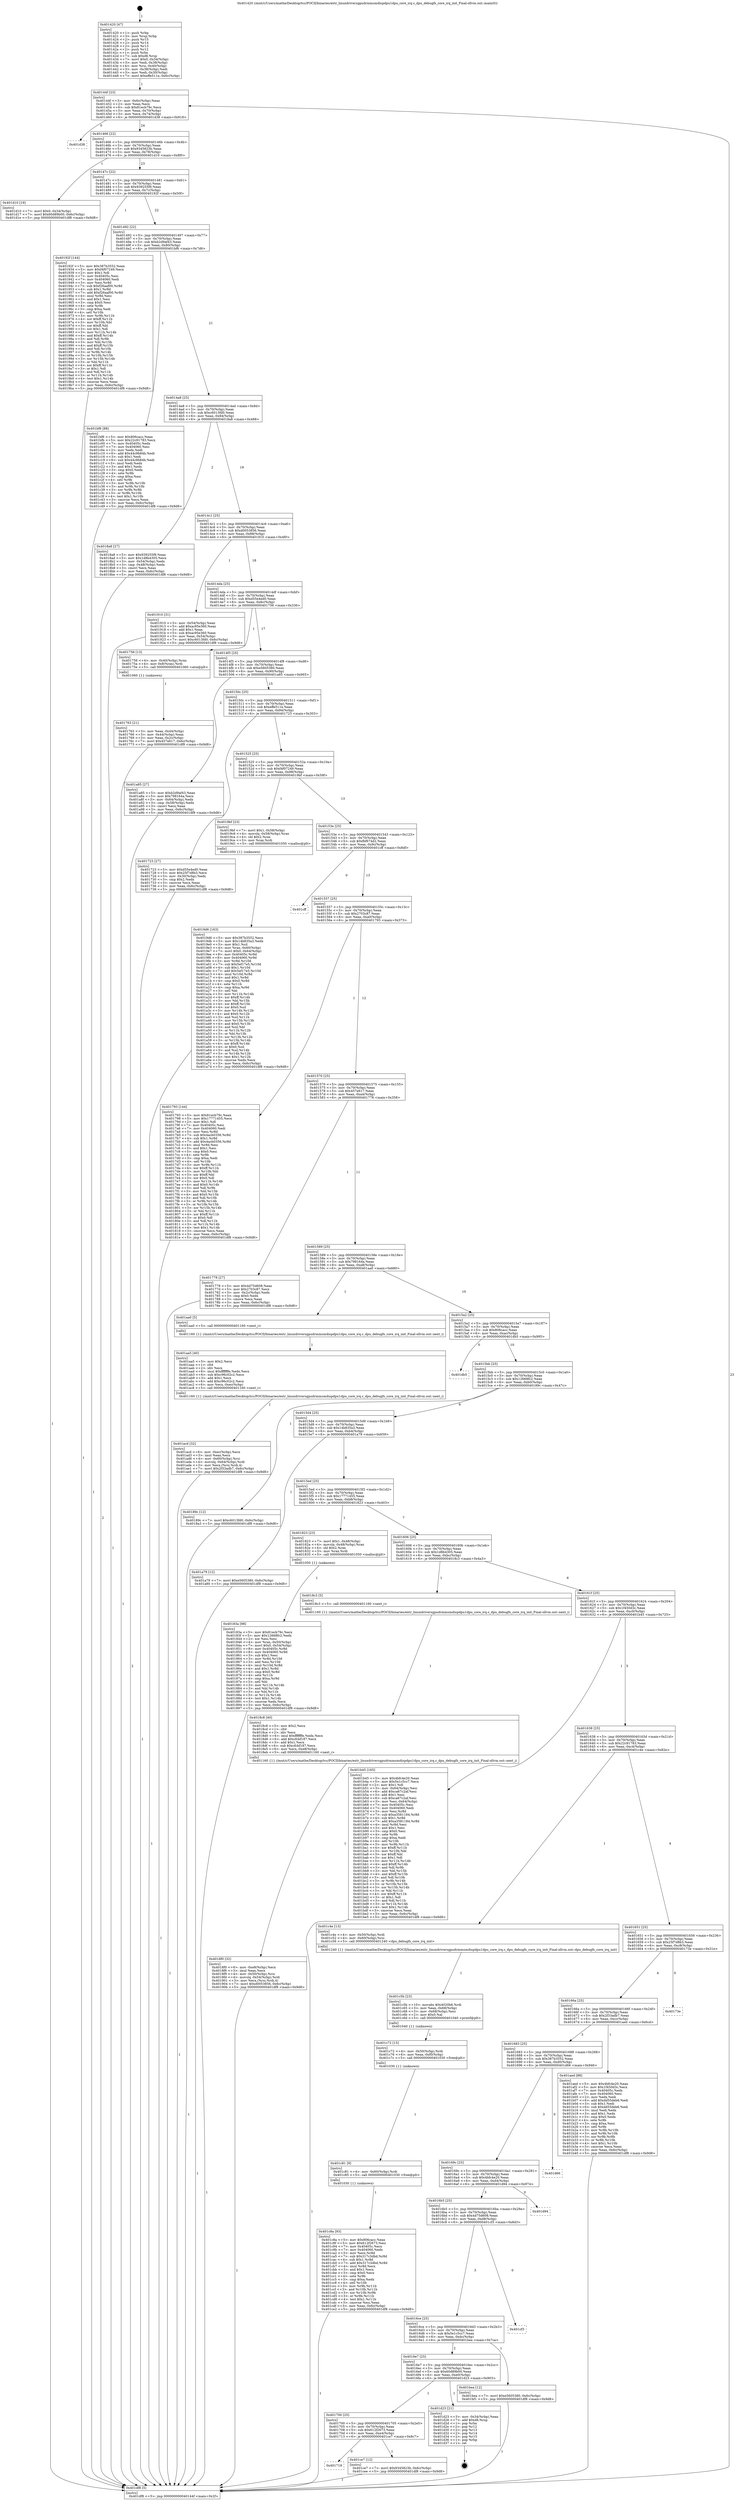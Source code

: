 digraph "0x401420" {
  label = "0x401420 (/mnt/c/Users/mathe/Desktop/tcc/POCII/binaries/extr_linuxdriversgpudrmmsmdispdpu1dpu_core_irq.c_dpu_debugfs_core_irq_init_Final-ollvm.out::main(0))"
  labelloc = "t"
  node[shape=record]

  Entry [label="",width=0.3,height=0.3,shape=circle,fillcolor=black,style=filled]
  "0x40144f" [label="{
     0x40144f [23]\l
     | [instrs]\l
     &nbsp;&nbsp;0x40144f \<+3\>: mov -0x6c(%rbp),%eax\l
     &nbsp;&nbsp;0x401452 \<+2\>: mov %eax,%ecx\l
     &nbsp;&nbsp;0x401454 \<+6\>: sub $0x81ecb79c,%ecx\l
     &nbsp;&nbsp;0x40145a \<+3\>: mov %eax,-0x70(%rbp)\l
     &nbsp;&nbsp;0x40145d \<+3\>: mov %ecx,-0x74(%rbp)\l
     &nbsp;&nbsp;0x401460 \<+6\>: je 0000000000401d38 \<main+0x918\>\l
  }"]
  "0x401d38" [label="{
     0x401d38\l
  }", style=dashed]
  "0x401466" [label="{
     0x401466 [22]\l
     | [instrs]\l
     &nbsp;&nbsp;0x401466 \<+5\>: jmp 000000000040146b \<main+0x4b\>\l
     &nbsp;&nbsp;0x40146b \<+3\>: mov -0x70(%rbp),%eax\l
     &nbsp;&nbsp;0x40146e \<+5\>: sub $0x9345823b,%eax\l
     &nbsp;&nbsp;0x401473 \<+3\>: mov %eax,-0x78(%rbp)\l
     &nbsp;&nbsp;0x401476 \<+6\>: je 0000000000401d10 \<main+0x8f0\>\l
  }"]
  Exit [label="",width=0.3,height=0.3,shape=circle,fillcolor=black,style=filled,peripheries=2]
  "0x401d10" [label="{
     0x401d10 [19]\l
     | [instrs]\l
     &nbsp;&nbsp;0x401d10 \<+7\>: movl $0x0,-0x34(%rbp)\l
     &nbsp;&nbsp;0x401d17 \<+7\>: movl $0x60d89b00,-0x6c(%rbp)\l
     &nbsp;&nbsp;0x401d1e \<+5\>: jmp 0000000000401df8 \<main+0x9d8\>\l
  }"]
  "0x40147c" [label="{
     0x40147c [22]\l
     | [instrs]\l
     &nbsp;&nbsp;0x40147c \<+5\>: jmp 0000000000401481 \<main+0x61\>\l
     &nbsp;&nbsp;0x401481 \<+3\>: mov -0x70(%rbp),%eax\l
     &nbsp;&nbsp;0x401484 \<+5\>: sub $0x939255f9,%eax\l
     &nbsp;&nbsp;0x401489 \<+3\>: mov %eax,-0x7c(%rbp)\l
     &nbsp;&nbsp;0x40148c \<+6\>: je 000000000040192f \<main+0x50f\>\l
  }"]
  "0x401719" [label="{
     0x401719\l
  }", style=dashed]
  "0x40192f" [label="{
     0x40192f [144]\l
     | [instrs]\l
     &nbsp;&nbsp;0x40192f \<+5\>: mov $0x387b3552,%eax\l
     &nbsp;&nbsp;0x401934 \<+5\>: mov $0xf4f07249,%ecx\l
     &nbsp;&nbsp;0x401939 \<+2\>: mov $0x1,%dl\l
     &nbsp;&nbsp;0x40193b \<+7\>: mov 0x40405c,%esi\l
     &nbsp;&nbsp;0x401942 \<+7\>: mov 0x404060,%edi\l
     &nbsp;&nbsp;0x401949 \<+3\>: mov %esi,%r8d\l
     &nbsp;&nbsp;0x40194c \<+7\>: sub $0xf26aaf00,%r8d\l
     &nbsp;&nbsp;0x401953 \<+4\>: sub $0x1,%r8d\l
     &nbsp;&nbsp;0x401957 \<+7\>: add $0xf26aaf00,%r8d\l
     &nbsp;&nbsp;0x40195e \<+4\>: imul %r8d,%esi\l
     &nbsp;&nbsp;0x401962 \<+3\>: and $0x1,%esi\l
     &nbsp;&nbsp;0x401965 \<+3\>: cmp $0x0,%esi\l
     &nbsp;&nbsp;0x401968 \<+4\>: sete %r9b\l
     &nbsp;&nbsp;0x40196c \<+3\>: cmp $0xa,%edi\l
     &nbsp;&nbsp;0x40196f \<+4\>: setl %r10b\l
     &nbsp;&nbsp;0x401973 \<+3\>: mov %r9b,%r11b\l
     &nbsp;&nbsp;0x401976 \<+4\>: xor $0xff,%r11b\l
     &nbsp;&nbsp;0x40197a \<+3\>: mov %r10b,%bl\l
     &nbsp;&nbsp;0x40197d \<+3\>: xor $0xff,%bl\l
     &nbsp;&nbsp;0x401980 \<+3\>: xor $0x1,%dl\l
     &nbsp;&nbsp;0x401983 \<+3\>: mov %r11b,%r14b\l
     &nbsp;&nbsp;0x401986 \<+4\>: and $0xff,%r14b\l
     &nbsp;&nbsp;0x40198a \<+3\>: and %dl,%r9b\l
     &nbsp;&nbsp;0x40198d \<+3\>: mov %bl,%r15b\l
     &nbsp;&nbsp;0x401990 \<+4\>: and $0xff,%r15b\l
     &nbsp;&nbsp;0x401994 \<+3\>: and %dl,%r10b\l
     &nbsp;&nbsp;0x401997 \<+3\>: or %r9b,%r14b\l
     &nbsp;&nbsp;0x40199a \<+3\>: or %r10b,%r15b\l
     &nbsp;&nbsp;0x40199d \<+3\>: xor %r15b,%r14b\l
     &nbsp;&nbsp;0x4019a0 \<+3\>: or %bl,%r11b\l
     &nbsp;&nbsp;0x4019a3 \<+4\>: xor $0xff,%r11b\l
     &nbsp;&nbsp;0x4019a7 \<+3\>: or $0x1,%dl\l
     &nbsp;&nbsp;0x4019aa \<+3\>: and %dl,%r11b\l
     &nbsp;&nbsp;0x4019ad \<+3\>: or %r11b,%r14b\l
     &nbsp;&nbsp;0x4019b0 \<+4\>: test $0x1,%r14b\l
     &nbsp;&nbsp;0x4019b4 \<+3\>: cmovne %ecx,%eax\l
     &nbsp;&nbsp;0x4019b7 \<+3\>: mov %eax,-0x6c(%rbp)\l
     &nbsp;&nbsp;0x4019ba \<+5\>: jmp 0000000000401df8 \<main+0x9d8\>\l
  }"]
  "0x401492" [label="{
     0x401492 [22]\l
     | [instrs]\l
     &nbsp;&nbsp;0x401492 \<+5\>: jmp 0000000000401497 \<main+0x77\>\l
     &nbsp;&nbsp;0x401497 \<+3\>: mov -0x70(%rbp),%eax\l
     &nbsp;&nbsp;0x40149a \<+5\>: sub $0xb2d9af43,%eax\l
     &nbsp;&nbsp;0x40149f \<+3\>: mov %eax,-0x80(%rbp)\l
     &nbsp;&nbsp;0x4014a2 \<+6\>: je 0000000000401bf6 \<main+0x7d6\>\l
  }"]
  "0x401ce7" [label="{
     0x401ce7 [12]\l
     | [instrs]\l
     &nbsp;&nbsp;0x401ce7 \<+7\>: movl $0x9345823b,-0x6c(%rbp)\l
     &nbsp;&nbsp;0x401cee \<+5\>: jmp 0000000000401df8 \<main+0x9d8\>\l
  }"]
  "0x401bf6" [label="{
     0x401bf6 [88]\l
     | [instrs]\l
     &nbsp;&nbsp;0x401bf6 \<+5\>: mov $0x806cacc,%eax\l
     &nbsp;&nbsp;0x401bfb \<+5\>: mov $0x22c91783,%ecx\l
     &nbsp;&nbsp;0x401c00 \<+7\>: mov 0x40405c,%edx\l
     &nbsp;&nbsp;0x401c07 \<+7\>: mov 0x404060,%esi\l
     &nbsp;&nbsp;0x401c0e \<+2\>: mov %edx,%edi\l
     &nbsp;&nbsp;0x401c10 \<+6\>: add $0x44c9b84b,%edi\l
     &nbsp;&nbsp;0x401c16 \<+3\>: sub $0x1,%edi\l
     &nbsp;&nbsp;0x401c19 \<+6\>: sub $0x44c9b84b,%edi\l
     &nbsp;&nbsp;0x401c1f \<+3\>: imul %edi,%edx\l
     &nbsp;&nbsp;0x401c22 \<+3\>: and $0x1,%edx\l
     &nbsp;&nbsp;0x401c25 \<+3\>: cmp $0x0,%edx\l
     &nbsp;&nbsp;0x401c28 \<+4\>: sete %r8b\l
     &nbsp;&nbsp;0x401c2c \<+3\>: cmp $0xa,%esi\l
     &nbsp;&nbsp;0x401c2f \<+4\>: setl %r9b\l
     &nbsp;&nbsp;0x401c33 \<+3\>: mov %r8b,%r10b\l
     &nbsp;&nbsp;0x401c36 \<+3\>: and %r9b,%r10b\l
     &nbsp;&nbsp;0x401c39 \<+3\>: xor %r9b,%r8b\l
     &nbsp;&nbsp;0x401c3c \<+3\>: or %r8b,%r10b\l
     &nbsp;&nbsp;0x401c3f \<+4\>: test $0x1,%r10b\l
     &nbsp;&nbsp;0x401c43 \<+3\>: cmovne %ecx,%eax\l
     &nbsp;&nbsp;0x401c46 \<+3\>: mov %eax,-0x6c(%rbp)\l
     &nbsp;&nbsp;0x401c49 \<+5\>: jmp 0000000000401df8 \<main+0x9d8\>\l
  }"]
  "0x4014a8" [label="{
     0x4014a8 [25]\l
     | [instrs]\l
     &nbsp;&nbsp;0x4014a8 \<+5\>: jmp 00000000004014ad \<main+0x8d\>\l
     &nbsp;&nbsp;0x4014ad \<+3\>: mov -0x70(%rbp),%eax\l
     &nbsp;&nbsp;0x4014b0 \<+5\>: sub $0xc6013fd0,%eax\l
     &nbsp;&nbsp;0x4014b5 \<+6\>: mov %eax,-0x84(%rbp)\l
     &nbsp;&nbsp;0x4014bb \<+6\>: je 00000000004018a8 \<main+0x488\>\l
  }"]
  "0x401700" [label="{
     0x401700 [25]\l
     | [instrs]\l
     &nbsp;&nbsp;0x401700 \<+5\>: jmp 0000000000401705 \<main+0x2e5\>\l
     &nbsp;&nbsp;0x401705 \<+3\>: mov -0x70(%rbp),%eax\l
     &nbsp;&nbsp;0x401708 \<+5\>: sub $0x612f2673,%eax\l
     &nbsp;&nbsp;0x40170d \<+6\>: mov %eax,-0xe4(%rbp)\l
     &nbsp;&nbsp;0x401713 \<+6\>: je 0000000000401ce7 \<main+0x8c7\>\l
  }"]
  "0x4018a8" [label="{
     0x4018a8 [27]\l
     | [instrs]\l
     &nbsp;&nbsp;0x4018a8 \<+5\>: mov $0x939255f9,%eax\l
     &nbsp;&nbsp;0x4018ad \<+5\>: mov $0x1d8b4305,%ecx\l
     &nbsp;&nbsp;0x4018b2 \<+3\>: mov -0x54(%rbp),%edx\l
     &nbsp;&nbsp;0x4018b5 \<+3\>: cmp -0x48(%rbp),%edx\l
     &nbsp;&nbsp;0x4018b8 \<+3\>: cmovl %ecx,%eax\l
     &nbsp;&nbsp;0x4018bb \<+3\>: mov %eax,-0x6c(%rbp)\l
     &nbsp;&nbsp;0x4018be \<+5\>: jmp 0000000000401df8 \<main+0x9d8\>\l
  }"]
  "0x4014c1" [label="{
     0x4014c1 [25]\l
     | [instrs]\l
     &nbsp;&nbsp;0x4014c1 \<+5\>: jmp 00000000004014c6 \<main+0xa6\>\l
     &nbsp;&nbsp;0x4014c6 \<+3\>: mov -0x70(%rbp),%eax\l
     &nbsp;&nbsp;0x4014c9 \<+5\>: sub $0xd0053856,%eax\l
     &nbsp;&nbsp;0x4014ce \<+6\>: mov %eax,-0x88(%rbp)\l
     &nbsp;&nbsp;0x4014d4 \<+6\>: je 0000000000401910 \<main+0x4f0\>\l
  }"]
  "0x401d23" [label="{
     0x401d23 [21]\l
     | [instrs]\l
     &nbsp;&nbsp;0x401d23 \<+3\>: mov -0x34(%rbp),%eax\l
     &nbsp;&nbsp;0x401d26 \<+7\>: add $0xd8,%rsp\l
     &nbsp;&nbsp;0x401d2d \<+1\>: pop %rbx\l
     &nbsp;&nbsp;0x401d2e \<+2\>: pop %r12\l
     &nbsp;&nbsp;0x401d30 \<+2\>: pop %r13\l
     &nbsp;&nbsp;0x401d32 \<+2\>: pop %r14\l
     &nbsp;&nbsp;0x401d34 \<+2\>: pop %r15\l
     &nbsp;&nbsp;0x401d36 \<+1\>: pop %rbp\l
     &nbsp;&nbsp;0x401d37 \<+1\>: ret\l
  }"]
  "0x401910" [label="{
     0x401910 [31]\l
     | [instrs]\l
     &nbsp;&nbsp;0x401910 \<+3\>: mov -0x54(%rbp),%eax\l
     &nbsp;&nbsp;0x401913 \<+5\>: add $0xac95e360,%eax\l
     &nbsp;&nbsp;0x401918 \<+3\>: add $0x1,%eax\l
     &nbsp;&nbsp;0x40191b \<+5\>: sub $0xac95e360,%eax\l
     &nbsp;&nbsp;0x401920 \<+3\>: mov %eax,-0x54(%rbp)\l
     &nbsp;&nbsp;0x401923 \<+7\>: movl $0xc6013fd0,-0x6c(%rbp)\l
     &nbsp;&nbsp;0x40192a \<+5\>: jmp 0000000000401df8 \<main+0x9d8\>\l
  }"]
  "0x4014da" [label="{
     0x4014da [25]\l
     | [instrs]\l
     &nbsp;&nbsp;0x4014da \<+5\>: jmp 00000000004014df \<main+0xbf\>\l
     &nbsp;&nbsp;0x4014df \<+3\>: mov -0x70(%rbp),%eax\l
     &nbsp;&nbsp;0x4014e2 \<+5\>: sub $0xd55e4ed0,%eax\l
     &nbsp;&nbsp;0x4014e7 \<+6\>: mov %eax,-0x8c(%rbp)\l
     &nbsp;&nbsp;0x4014ed \<+6\>: je 0000000000401756 \<main+0x336\>\l
  }"]
  "0x401c8a" [label="{
     0x401c8a [93]\l
     | [instrs]\l
     &nbsp;&nbsp;0x401c8a \<+5\>: mov $0x806cacc,%eax\l
     &nbsp;&nbsp;0x401c8f \<+5\>: mov $0x612f2673,%esi\l
     &nbsp;&nbsp;0x401c94 \<+7\>: mov 0x40405c,%ecx\l
     &nbsp;&nbsp;0x401c9b \<+7\>: mov 0x404060,%edx\l
     &nbsp;&nbsp;0x401ca2 \<+3\>: mov %ecx,%r8d\l
     &nbsp;&nbsp;0x401ca5 \<+7\>: sub $0x317c3dbd,%r8d\l
     &nbsp;&nbsp;0x401cac \<+4\>: sub $0x1,%r8d\l
     &nbsp;&nbsp;0x401cb0 \<+7\>: add $0x317c3dbd,%r8d\l
     &nbsp;&nbsp;0x401cb7 \<+4\>: imul %r8d,%ecx\l
     &nbsp;&nbsp;0x401cbb \<+3\>: and $0x1,%ecx\l
     &nbsp;&nbsp;0x401cbe \<+3\>: cmp $0x0,%ecx\l
     &nbsp;&nbsp;0x401cc1 \<+4\>: sete %r9b\l
     &nbsp;&nbsp;0x401cc5 \<+3\>: cmp $0xa,%edx\l
     &nbsp;&nbsp;0x401cc8 \<+4\>: setl %r10b\l
     &nbsp;&nbsp;0x401ccc \<+3\>: mov %r9b,%r11b\l
     &nbsp;&nbsp;0x401ccf \<+3\>: and %r10b,%r11b\l
     &nbsp;&nbsp;0x401cd2 \<+3\>: xor %r10b,%r9b\l
     &nbsp;&nbsp;0x401cd5 \<+3\>: or %r9b,%r11b\l
     &nbsp;&nbsp;0x401cd8 \<+4\>: test $0x1,%r11b\l
     &nbsp;&nbsp;0x401cdc \<+3\>: cmovne %esi,%eax\l
     &nbsp;&nbsp;0x401cdf \<+3\>: mov %eax,-0x6c(%rbp)\l
     &nbsp;&nbsp;0x401ce2 \<+5\>: jmp 0000000000401df8 \<main+0x9d8\>\l
  }"]
  "0x401756" [label="{
     0x401756 [13]\l
     | [instrs]\l
     &nbsp;&nbsp;0x401756 \<+4\>: mov -0x40(%rbp),%rax\l
     &nbsp;&nbsp;0x40175a \<+4\>: mov 0x8(%rax),%rdi\l
     &nbsp;&nbsp;0x40175e \<+5\>: call 0000000000401060 \<atoi@plt\>\l
     | [calls]\l
     &nbsp;&nbsp;0x401060 \{1\} (unknown)\l
  }"]
  "0x4014f3" [label="{
     0x4014f3 [25]\l
     | [instrs]\l
     &nbsp;&nbsp;0x4014f3 \<+5\>: jmp 00000000004014f8 \<main+0xd8\>\l
     &nbsp;&nbsp;0x4014f8 \<+3\>: mov -0x70(%rbp),%eax\l
     &nbsp;&nbsp;0x4014fb \<+5\>: sub $0xe5605380,%eax\l
     &nbsp;&nbsp;0x401500 \<+6\>: mov %eax,-0x90(%rbp)\l
     &nbsp;&nbsp;0x401506 \<+6\>: je 0000000000401a85 \<main+0x665\>\l
  }"]
  "0x401c81" [label="{
     0x401c81 [9]\l
     | [instrs]\l
     &nbsp;&nbsp;0x401c81 \<+4\>: mov -0x60(%rbp),%rdi\l
     &nbsp;&nbsp;0x401c85 \<+5\>: call 0000000000401030 \<free@plt\>\l
     | [calls]\l
     &nbsp;&nbsp;0x401030 \{1\} (unknown)\l
  }"]
  "0x401a85" [label="{
     0x401a85 [27]\l
     | [instrs]\l
     &nbsp;&nbsp;0x401a85 \<+5\>: mov $0xb2d9af43,%eax\l
     &nbsp;&nbsp;0x401a8a \<+5\>: mov $0x798164a,%ecx\l
     &nbsp;&nbsp;0x401a8f \<+3\>: mov -0x64(%rbp),%edx\l
     &nbsp;&nbsp;0x401a92 \<+3\>: cmp -0x58(%rbp),%edx\l
     &nbsp;&nbsp;0x401a95 \<+3\>: cmovl %ecx,%eax\l
     &nbsp;&nbsp;0x401a98 \<+3\>: mov %eax,-0x6c(%rbp)\l
     &nbsp;&nbsp;0x401a9b \<+5\>: jmp 0000000000401df8 \<main+0x9d8\>\l
  }"]
  "0x40150c" [label="{
     0x40150c [25]\l
     | [instrs]\l
     &nbsp;&nbsp;0x40150c \<+5\>: jmp 0000000000401511 \<main+0xf1\>\l
     &nbsp;&nbsp;0x401511 \<+3\>: mov -0x70(%rbp),%eax\l
     &nbsp;&nbsp;0x401514 \<+5\>: sub $0xeffe511e,%eax\l
     &nbsp;&nbsp;0x401519 \<+6\>: mov %eax,-0x94(%rbp)\l
     &nbsp;&nbsp;0x40151f \<+6\>: je 0000000000401723 \<main+0x303\>\l
  }"]
  "0x401c72" [label="{
     0x401c72 [15]\l
     | [instrs]\l
     &nbsp;&nbsp;0x401c72 \<+4\>: mov -0x50(%rbp),%rdi\l
     &nbsp;&nbsp;0x401c76 \<+6\>: mov %eax,-0xf0(%rbp)\l
     &nbsp;&nbsp;0x401c7c \<+5\>: call 0000000000401030 \<free@plt\>\l
     | [calls]\l
     &nbsp;&nbsp;0x401030 \{1\} (unknown)\l
  }"]
  "0x401723" [label="{
     0x401723 [27]\l
     | [instrs]\l
     &nbsp;&nbsp;0x401723 \<+5\>: mov $0xd55e4ed0,%eax\l
     &nbsp;&nbsp;0x401728 \<+5\>: mov $0x25f7d8b3,%ecx\l
     &nbsp;&nbsp;0x40172d \<+3\>: mov -0x30(%rbp),%edx\l
     &nbsp;&nbsp;0x401730 \<+3\>: cmp $0x2,%edx\l
     &nbsp;&nbsp;0x401733 \<+3\>: cmovne %ecx,%eax\l
     &nbsp;&nbsp;0x401736 \<+3\>: mov %eax,-0x6c(%rbp)\l
     &nbsp;&nbsp;0x401739 \<+5\>: jmp 0000000000401df8 \<main+0x9d8\>\l
  }"]
  "0x401525" [label="{
     0x401525 [25]\l
     | [instrs]\l
     &nbsp;&nbsp;0x401525 \<+5\>: jmp 000000000040152a \<main+0x10a\>\l
     &nbsp;&nbsp;0x40152a \<+3\>: mov -0x70(%rbp),%eax\l
     &nbsp;&nbsp;0x40152d \<+5\>: sub $0xf4f07249,%eax\l
     &nbsp;&nbsp;0x401532 \<+6\>: mov %eax,-0x98(%rbp)\l
     &nbsp;&nbsp;0x401538 \<+6\>: je 00000000004019bf \<main+0x59f\>\l
  }"]
  "0x401df8" [label="{
     0x401df8 [5]\l
     | [instrs]\l
     &nbsp;&nbsp;0x401df8 \<+5\>: jmp 000000000040144f \<main+0x2f\>\l
  }"]
  "0x401420" [label="{
     0x401420 [47]\l
     | [instrs]\l
     &nbsp;&nbsp;0x401420 \<+1\>: push %rbp\l
     &nbsp;&nbsp;0x401421 \<+3\>: mov %rsp,%rbp\l
     &nbsp;&nbsp;0x401424 \<+2\>: push %r15\l
     &nbsp;&nbsp;0x401426 \<+2\>: push %r14\l
     &nbsp;&nbsp;0x401428 \<+2\>: push %r13\l
     &nbsp;&nbsp;0x40142a \<+2\>: push %r12\l
     &nbsp;&nbsp;0x40142c \<+1\>: push %rbx\l
     &nbsp;&nbsp;0x40142d \<+7\>: sub $0xd8,%rsp\l
     &nbsp;&nbsp;0x401434 \<+7\>: movl $0x0,-0x34(%rbp)\l
     &nbsp;&nbsp;0x40143b \<+3\>: mov %edi,-0x38(%rbp)\l
     &nbsp;&nbsp;0x40143e \<+4\>: mov %rsi,-0x40(%rbp)\l
     &nbsp;&nbsp;0x401442 \<+3\>: mov -0x38(%rbp),%edi\l
     &nbsp;&nbsp;0x401445 \<+3\>: mov %edi,-0x30(%rbp)\l
     &nbsp;&nbsp;0x401448 \<+7\>: movl $0xeffe511e,-0x6c(%rbp)\l
  }"]
  "0x401763" [label="{
     0x401763 [21]\l
     | [instrs]\l
     &nbsp;&nbsp;0x401763 \<+3\>: mov %eax,-0x44(%rbp)\l
     &nbsp;&nbsp;0x401766 \<+3\>: mov -0x44(%rbp),%eax\l
     &nbsp;&nbsp;0x401769 \<+3\>: mov %eax,-0x2c(%rbp)\l
     &nbsp;&nbsp;0x40176c \<+7\>: movl $0x457e617,-0x6c(%rbp)\l
     &nbsp;&nbsp;0x401773 \<+5\>: jmp 0000000000401df8 \<main+0x9d8\>\l
  }"]
  "0x401c5b" [label="{
     0x401c5b [23]\l
     | [instrs]\l
     &nbsp;&nbsp;0x401c5b \<+10\>: movabs $0x4020b6,%rdi\l
     &nbsp;&nbsp;0x401c65 \<+3\>: mov %eax,-0x68(%rbp)\l
     &nbsp;&nbsp;0x401c68 \<+3\>: mov -0x68(%rbp),%esi\l
     &nbsp;&nbsp;0x401c6b \<+2\>: mov $0x0,%al\l
     &nbsp;&nbsp;0x401c6d \<+5\>: call 0000000000401040 \<printf@plt\>\l
     | [calls]\l
     &nbsp;&nbsp;0x401040 \{1\} (unknown)\l
  }"]
  "0x4019bf" [label="{
     0x4019bf [23]\l
     | [instrs]\l
     &nbsp;&nbsp;0x4019bf \<+7\>: movl $0x1,-0x58(%rbp)\l
     &nbsp;&nbsp;0x4019c6 \<+4\>: movslq -0x58(%rbp),%rax\l
     &nbsp;&nbsp;0x4019ca \<+4\>: shl $0x2,%rax\l
     &nbsp;&nbsp;0x4019ce \<+3\>: mov %rax,%rdi\l
     &nbsp;&nbsp;0x4019d1 \<+5\>: call 0000000000401050 \<malloc@plt\>\l
     | [calls]\l
     &nbsp;&nbsp;0x401050 \{1\} (unknown)\l
  }"]
  "0x40153e" [label="{
     0x40153e [25]\l
     | [instrs]\l
     &nbsp;&nbsp;0x40153e \<+5\>: jmp 0000000000401543 \<main+0x123\>\l
     &nbsp;&nbsp;0x401543 \<+3\>: mov -0x70(%rbp),%eax\l
     &nbsp;&nbsp;0x401546 \<+5\>: sub $0xfbf674d2,%eax\l
     &nbsp;&nbsp;0x40154b \<+6\>: mov %eax,-0x9c(%rbp)\l
     &nbsp;&nbsp;0x401551 \<+6\>: je 0000000000401cff \<main+0x8df\>\l
  }"]
  "0x4016e7" [label="{
     0x4016e7 [25]\l
     | [instrs]\l
     &nbsp;&nbsp;0x4016e7 \<+5\>: jmp 00000000004016ec \<main+0x2cc\>\l
     &nbsp;&nbsp;0x4016ec \<+3\>: mov -0x70(%rbp),%eax\l
     &nbsp;&nbsp;0x4016ef \<+5\>: sub $0x60d89b00,%eax\l
     &nbsp;&nbsp;0x4016f4 \<+6\>: mov %eax,-0xe0(%rbp)\l
     &nbsp;&nbsp;0x4016fa \<+6\>: je 0000000000401d23 \<main+0x903\>\l
  }"]
  "0x401cff" [label="{
     0x401cff\l
  }", style=dashed]
  "0x401557" [label="{
     0x401557 [25]\l
     | [instrs]\l
     &nbsp;&nbsp;0x401557 \<+5\>: jmp 000000000040155c \<main+0x13c\>\l
     &nbsp;&nbsp;0x40155c \<+3\>: mov -0x70(%rbp),%eax\l
     &nbsp;&nbsp;0x40155f \<+5\>: sub $0x2703c87,%eax\l
     &nbsp;&nbsp;0x401564 \<+6\>: mov %eax,-0xa0(%rbp)\l
     &nbsp;&nbsp;0x40156a \<+6\>: je 0000000000401793 \<main+0x373\>\l
  }"]
  "0x401bea" [label="{
     0x401bea [12]\l
     | [instrs]\l
     &nbsp;&nbsp;0x401bea \<+7\>: movl $0xe5605380,-0x6c(%rbp)\l
     &nbsp;&nbsp;0x401bf1 \<+5\>: jmp 0000000000401df8 \<main+0x9d8\>\l
  }"]
  "0x401793" [label="{
     0x401793 [144]\l
     | [instrs]\l
     &nbsp;&nbsp;0x401793 \<+5\>: mov $0x81ecb79c,%eax\l
     &nbsp;&nbsp;0x401798 \<+5\>: mov $0x17771455,%ecx\l
     &nbsp;&nbsp;0x40179d \<+2\>: mov $0x1,%dl\l
     &nbsp;&nbsp;0x40179f \<+7\>: mov 0x40405c,%esi\l
     &nbsp;&nbsp;0x4017a6 \<+7\>: mov 0x404060,%edi\l
     &nbsp;&nbsp;0x4017ad \<+3\>: mov %esi,%r8d\l
     &nbsp;&nbsp;0x4017b0 \<+7\>: sub $0x4acb0356,%r8d\l
     &nbsp;&nbsp;0x4017b7 \<+4\>: sub $0x1,%r8d\l
     &nbsp;&nbsp;0x4017bb \<+7\>: add $0x4acb0356,%r8d\l
     &nbsp;&nbsp;0x4017c2 \<+4\>: imul %r8d,%esi\l
     &nbsp;&nbsp;0x4017c6 \<+3\>: and $0x1,%esi\l
     &nbsp;&nbsp;0x4017c9 \<+3\>: cmp $0x0,%esi\l
     &nbsp;&nbsp;0x4017cc \<+4\>: sete %r9b\l
     &nbsp;&nbsp;0x4017d0 \<+3\>: cmp $0xa,%edi\l
     &nbsp;&nbsp;0x4017d3 \<+4\>: setl %r10b\l
     &nbsp;&nbsp;0x4017d7 \<+3\>: mov %r9b,%r11b\l
     &nbsp;&nbsp;0x4017da \<+4\>: xor $0xff,%r11b\l
     &nbsp;&nbsp;0x4017de \<+3\>: mov %r10b,%bl\l
     &nbsp;&nbsp;0x4017e1 \<+3\>: xor $0xff,%bl\l
     &nbsp;&nbsp;0x4017e4 \<+3\>: xor $0x0,%dl\l
     &nbsp;&nbsp;0x4017e7 \<+3\>: mov %r11b,%r14b\l
     &nbsp;&nbsp;0x4017ea \<+4\>: and $0x0,%r14b\l
     &nbsp;&nbsp;0x4017ee \<+3\>: and %dl,%r9b\l
     &nbsp;&nbsp;0x4017f1 \<+3\>: mov %bl,%r15b\l
     &nbsp;&nbsp;0x4017f4 \<+4\>: and $0x0,%r15b\l
     &nbsp;&nbsp;0x4017f8 \<+3\>: and %dl,%r10b\l
     &nbsp;&nbsp;0x4017fb \<+3\>: or %r9b,%r14b\l
     &nbsp;&nbsp;0x4017fe \<+3\>: or %r10b,%r15b\l
     &nbsp;&nbsp;0x401801 \<+3\>: xor %r15b,%r14b\l
     &nbsp;&nbsp;0x401804 \<+3\>: or %bl,%r11b\l
     &nbsp;&nbsp;0x401807 \<+4\>: xor $0xff,%r11b\l
     &nbsp;&nbsp;0x40180b \<+3\>: or $0x0,%dl\l
     &nbsp;&nbsp;0x40180e \<+3\>: and %dl,%r11b\l
     &nbsp;&nbsp;0x401811 \<+3\>: or %r11b,%r14b\l
     &nbsp;&nbsp;0x401814 \<+4\>: test $0x1,%r14b\l
     &nbsp;&nbsp;0x401818 \<+3\>: cmovne %ecx,%eax\l
     &nbsp;&nbsp;0x40181b \<+3\>: mov %eax,-0x6c(%rbp)\l
     &nbsp;&nbsp;0x40181e \<+5\>: jmp 0000000000401df8 \<main+0x9d8\>\l
  }"]
  "0x401570" [label="{
     0x401570 [25]\l
     | [instrs]\l
     &nbsp;&nbsp;0x401570 \<+5\>: jmp 0000000000401575 \<main+0x155\>\l
     &nbsp;&nbsp;0x401575 \<+3\>: mov -0x70(%rbp),%eax\l
     &nbsp;&nbsp;0x401578 \<+5\>: sub $0x457e617,%eax\l
     &nbsp;&nbsp;0x40157d \<+6\>: mov %eax,-0xa4(%rbp)\l
     &nbsp;&nbsp;0x401583 \<+6\>: je 0000000000401778 \<main+0x358\>\l
  }"]
  "0x4016ce" [label="{
     0x4016ce [25]\l
     | [instrs]\l
     &nbsp;&nbsp;0x4016ce \<+5\>: jmp 00000000004016d3 \<main+0x2b3\>\l
     &nbsp;&nbsp;0x4016d3 \<+3\>: mov -0x70(%rbp),%eax\l
     &nbsp;&nbsp;0x4016d6 \<+5\>: sub $0x5e1c5cc7,%eax\l
     &nbsp;&nbsp;0x4016db \<+6\>: mov %eax,-0xdc(%rbp)\l
     &nbsp;&nbsp;0x4016e1 \<+6\>: je 0000000000401bea \<main+0x7ca\>\l
  }"]
  "0x401778" [label="{
     0x401778 [27]\l
     | [instrs]\l
     &nbsp;&nbsp;0x401778 \<+5\>: mov $0x4d75d608,%eax\l
     &nbsp;&nbsp;0x40177d \<+5\>: mov $0x2703c87,%ecx\l
     &nbsp;&nbsp;0x401782 \<+3\>: mov -0x2c(%rbp),%edx\l
     &nbsp;&nbsp;0x401785 \<+3\>: cmp $0x0,%edx\l
     &nbsp;&nbsp;0x401788 \<+3\>: cmove %ecx,%eax\l
     &nbsp;&nbsp;0x40178b \<+3\>: mov %eax,-0x6c(%rbp)\l
     &nbsp;&nbsp;0x40178e \<+5\>: jmp 0000000000401df8 \<main+0x9d8\>\l
  }"]
  "0x401589" [label="{
     0x401589 [25]\l
     | [instrs]\l
     &nbsp;&nbsp;0x401589 \<+5\>: jmp 000000000040158e \<main+0x16e\>\l
     &nbsp;&nbsp;0x40158e \<+3\>: mov -0x70(%rbp),%eax\l
     &nbsp;&nbsp;0x401591 \<+5\>: sub $0x798164a,%eax\l
     &nbsp;&nbsp;0x401596 \<+6\>: mov %eax,-0xa8(%rbp)\l
     &nbsp;&nbsp;0x40159c \<+6\>: je 0000000000401aa0 \<main+0x680\>\l
  }"]
  "0x401cf3" [label="{
     0x401cf3\l
  }", style=dashed]
  "0x401aa0" [label="{
     0x401aa0 [5]\l
     | [instrs]\l
     &nbsp;&nbsp;0x401aa0 \<+5\>: call 0000000000401160 \<next_i\>\l
     | [calls]\l
     &nbsp;&nbsp;0x401160 \{1\} (/mnt/c/Users/mathe/Desktop/tcc/POCII/binaries/extr_linuxdriversgpudrmmsmdispdpu1dpu_core_irq.c_dpu_debugfs_core_irq_init_Final-ollvm.out::next_i)\l
  }"]
  "0x4015a2" [label="{
     0x4015a2 [25]\l
     | [instrs]\l
     &nbsp;&nbsp;0x4015a2 \<+5\>: jmp 00000000004015a7 \<main+0x187\>\l
     &nbsp;&nbsp;0x4015a7 \<+3\>: mov -0x70(%rbp),%eax\l
     &nbsp;&nbsp;0x4015aa \<+5\>: sub $0x806cacc,%eax\l
     &nbsp;&nbsp;0x4015af \<+6\>: mov %eax,-0xac(%rbp)\l
     &nbsp;&nbsp;0x4015b5 \<+6\>: je 0000000000401db5 \<main+0x995\>\l
  }"]
  "0x4016b5" [label="{
     0x4016b5 [25]\l
     | [instrs]\l
     &nbsp;&nbsp;0x4016b5 \<+5\>: jmp 00000000004016ba \<main+0x29a\>\l
     &nbsp;&nbsp;0x4016ba \<+3\>: mov -0x70(%rbp),%eax\l
     &nbsp;&nbsp;0x4016bd \<+5\>: sub $0x4d75d608,%eax\l
     &nbsp;&nbsp;0x4016c2 \<+6\>: mov %eax,-0xd8(%rbp)\l
     &nbsp;&nbsp;0x4016c8 \<+6\>: je 0000000000401cf3 \<main+0x8d3\>\l
  }"]
  "0x401db5" [label="{
     0x401db5\l
  }", style=dashed]
  "0x4015bb" [label="{
     0x4015bb [25]\l
     | [instrs]\l
     &nbsp;&nbsp;0x4015bb \<+5\>: jmp 00000000004015c0 \<main+0x1a0\>\l
     &nbsp;&nbsp;0x4015c0 \<+3\>: mov -0x70(%rbp),%eax\l
     &nbsp;&nbsp;0x4015c3 \<+5\>: sub $0x12668fc2,%eax\l
     &nbsp;&nbsp;0x4015c8 \<+6\>: mov %eax,-0xb0(%rbp)\l
     &nbsp;&nbsp;0x4015ce \<+6\>: je 000000000040189c \<main+0x47c\>\l
  }"]
  "0x401d94" [label="{
     0x401d94\l
  }", style=dashed]
  "0x40189c" [label="{
     0x40189c [12]\l
     | [instrs]\l
     &nbsp;&nbsp;0x40189c \<+7\>: movl $0xc6013fd0,-0x6c(%rbp)\l
     &nbsp;&nbsp;0x4018a3 \<+5\>: jmp 0000000000401df8 \<main+0x9d8\>\l
  }"]
  "0x4015d4" [label="{
     0x4015d4 [25]\l
     | [instrs]\l
     &nbsp;&nbsp;0x4015d4 \<+5\>: jmp 00000000004015d9 \<main+0x1b9\>\l
     &nbsp;&nbsp;0x4015d9 \<+3\>: mov -0x70(%rbp),%eax\l
     &nbsp;&nbsp;0x4015dc \<+5\>: sub $0x14b835a3,%eax\l
     &nbsp;&nbsp;0x4015e1 \<+6\>: mov %eax,-0xb4(%rbp)\l
     &nbsp;&nbsp;0x4015e7 \<+6\>: je 0000000000401a79 \<main+0x659\>\l
  }"]
  "0x40169c" [label="{
     0x40169c [25]\l
     | [instrs]\l
     &nbsp;&nbsp;0x40169c \<+5\>: jmp 00000000004016a1 \<main+0x281\>\l
     &nbsp;&nbsp;0x4016a1 \<+3\>: mov -0x70(%rbp),%eax\l
     &nbsp;&nbsp;0x4016a4 \<+5\>: sub $0x4bfc4e20,%eax\l
     &nbsp;&nbsp;0x4016a9 \<+6\>: mov %eax,-0xd4(%rbp)\l
     &nbsp;&nbsp;0x4016af \<+6\>: je 0000000000401d94 \<main+0x974\>\l
  }"]
  "0x401a79" [label="{
     0x401a79 [12]\l
     | [instrs]\l
     &nbsp;&nbsp;0x401a79 \<+7\>: movl $0xe5605380,-0x6c(%rbp)\l
     &nbsp;&nbsp;0x401a80 \<+5\>: jmp 0000000000401df8 \<main+0x9d8\>\l
  }"]
  "0x4015ed" [label="{
     0x4015ed [25]\l
     | [instrs]\l
     &nbsp;&nbsp;0x4015ed \<+5\>: jmp 00000000004015f2 \<main+0x1d2\>\l
     &nbsp;&nbsp;0x4015f2 \<+3\>: mov -0x70(%rbp),%eax\l
     &nbsp;&nbsp;0x4015f5 \<+5\>: sub $0x17771455,%eax\l
     &nbsp;&nbsp;0x4015fa \<+6\>: mov %eax,-0xb8(%rbp)\l
     &nbsp;&nbsp;0x401600 \<+6\>: je 0000000000401823 \<main+0x403\>\l
  }"]
  "0x401d66" [label="{
     0x401d66\l
  }", style=dashed]
  "0x401823" [label="{
     0x401823 [23]\l
     | [instrs]\l
     &nbsp;&nbsp;0x401823 \<+7\>: movl $0x1,-0x48(%rbp)\l
     &nbsp;&nbsp;0x40182a \<+4\>: movslq -0x48(%rbp),%rax\l
     &nbsp;&nbsp;0x40182e \<+4\>: shl $0x2,%rax\l
     &nbsp;&nbsp;0x401832 \<+3\>: mov %rax,%rdi\l
     &nbsp;&nbsp;0x401835 \<+5\>: call 0000000000401050 \<malloc@plt\>\l
     | [calls]\l
     &nbsp;&nbsp;0x401050 \{1\} (unknown)\l
  }"]
  "0x401606" [label="{
     0x401606 [25]\l
     | [instrs]\l
     &nbsp;&nbsp;0x401606 \<+5\>: jmp 000000000040160b \<main+0x1eb\>\l
     &nbsp;&nbsp;0x40160b \<+3\>: mov -0x70(%rbp),%eax\l
     &nbsp;&nbsp;0x40160e \<+5\>: sub $0x1d8b4305,%eax\l
     &nbsp;&nbsp;0x401613 \<+6\>: mov %eax,-0xbc(%rbp)\l
     &nbsp;&nbsp;0x401619 \<+6\>: je 00000000004018c3 \<main+0x4a3\>\l
  }"]
  "0x40183a" [label="{
     0x40183a [98]\l
     | [instrs]\l
     &nbsp;&nbsp;0x40183a \<+5\>: mov $0x81ecb79c,%ecx\l
     &nbsp;&nbsp;0x40183f \<+5\>: mov $0x12668fc2,%edx\l
     &nbsp;&nbsp;0x401844 \<+2\>: xor %esi,%esi\l
     &nbsp;&nbsp;0x401846 \<+4\>: mov %rax,-0x50(%rbp)\l
     &nbsp;&nbsp;0x40184a \<+7\>: movl $0x0,-0x54(%rbp)\l
     &nbsp;&nbsp;0x401851 \<+8\>: mov 0x40405c,%r8d\l
     &nbsp;&nbsp;0x401859 \<+8\>: mov 0x404060,%r9d\l
     &nbsp;&nbsp;0x401861 \<+3\>: sub $0x1,%esi\l
     &nbsp;&nbsp;0x401864 \<+3\>: mov %r8d,%r10d\l
     &nbsp;&nbsp;0x401867 \<+3\>: add %esi,%r10d\l
     &nbsp;&nbsp;0x40186a \<+4\>: imul %r10d,%r8d\l
     &nbsp;&nbsp;0x40186e \<+4\>: and $0x1,%r8d\l
     &nbsp;&nbsp;0x401872 \<+4\>: cmp $0x0,%r8d\l
     &nbsp;&nbsp;0x401876 \<+4\>: sete %r11b\l
     &nbsp;&nbsp;0x40187a \<+4\>: cmp $0xa,%r9d\l
     &nbsp;&nbsp;0x40187e \<+3\>: setl %bl\l
     &nbsp;&nbsp;0x401881 \<+3\>: mov %r11b,%r14b\l
     &nbsp;&nbsp;0x401884 \<+3\>: and %bl,%r14b\l
     &nbsp;&nbsp;0x401887 \<+3\>: xor %bl,%r11b\l
     &nbsp;&nbsp;0x40188a \<+3\>: or %r11b,%r14b\l
     &nbsp;&nbsp;0x40188d \<+4\>: test $0x1,%r14b\l
     &nbsp;&nbsp;0x401891 \<+3\>: cmovne %edx,%ecx\l
     &nbsp;&nbsp;0x401894 \<+3\>: mov %ecx,-0x6c(%rbp)\l
     &nbsp;&nbsp;0x401897 \<+5\>: jmp 0000000000401df8 \<main+0x9d8\>\l
  }"]
  "0x401683" [label="{
     0x401683 [25]\l
     | [instrs]\l
     &nbsp;&nbsp;0x401683 \<+5\>: jmp 0000000000401688 \<main+0x268\>\l
     &nbsp;&nbsp;0x401688 \<+3\>: mov -0x70(%rbp),%eax\l
     &nbsp;&nbsp;0x40168b \<+5\>: sub $0x387b3552,%eax\l
     &nbsp;&nbsp;0x401690 \<+6\>: mov %eax,-0xd0(%rbp)\l
     &nbsp;&nbsp;0x401696 \<+6\>: je 0000000000401d66 \<main+0x946\>\l
  }"]
  "0x4018c3" [label="{
     0x4018c3 [5]\l
     | [instrs]\l
     &nbsp;&nbsp;0x4018c3 \<+5\>: call 0000000000401160 \<next_i\>\l
     | [calls]\l
     &nbsp;&nbsp;0x401160 \{1\} (/mnt/c/Users/mathe/Desktop/tcc/POCII/binaries/extr_linuxdriversgpudrmmsmdispdpu1dpu_core_irq.c_dpu_debugfs_core_irq_init_Final-ollvm.out::next_i)\l
  }"]
  "0x40161f" [label="{
     0x40161f [25]\l
     | [instrs]\l
     &nbsp;&nbsp;0x40161f \<+5\>: jmp 0000000000401624 \<main+0x204\>\l
     &nbsp;&nbsp;0x401624 \<+3\>: mov -0x70(%rbp),%eax\l
     &nbsp;&nbsp;0x401627 \<+5\>: sub $0x1f450d3c,%eax\l
     &nbsp;&nbsp;0x40162c \<+6\>: mov %eax,-0xc0(%rbp)\l
     &nbsp;&nbsp;0x401632 \<+6\>: je 0000000000401b45 \<main+0x725\>\l
  }"]
  "0x4018c8" [label="{
     0x4018c8 [40]\l
     | [instrs]\l
     &nbsp;&nbsp;0x4018c8 \<+5\>: mov $0x2,%ecx\l
     &nbsp;&nbsp;0x4018cd \<+1\>: cltd\l
     &nbsp;&nbsp;0x4018ce \<+2\>: idiv %ecx\l
     &nbsp;&nbsp;0x4018d0 \<+6\>: imul $0xfffffffe,%edx,%ecx\l
     &nbsp;&nbsp;0x4018d6 \<+6\>: add $0xcfcbf187,%ecx\l
     &nbsp;&nbsp;0x4018dc \<+3\>: add $0x1,%ecx\l
     &nbsp;&nbsp;0x4018df \<+6\>: sub $0xcfcbf187,%ecx\l
     &nbsp;&nbsp;0x4018e5 \<+6\>: mov %ecx,-0xe8(%rbp)\l
     &nbsp;&nbsp;0x4018eb \<+5\>: call 0000000000401160 \<next_i\>\l
     | [calls]\l
     &nbsp;&nbsp;0x401160 \{1\} (/mnt/c/Users/mathe/Desktop/tcc/POCII/binaries/extr_linuxdriversgpudrmmsmdispdpu1dpu_core_irq.c_dpu_debugfs_core_irq_init_Final-ollvm.out::next_i)\l
  }"]
  "0x4018f0" [label="{
     0x4018f0 [32]\l
     | [instrs]\l
     &nbsp;&nbsp;0x4018f0 \<+6\>: mov -0xe8(%rbp),%ecx\l
     &nbsp;&nbsp;0x4018f6 \<+3\>: imul %eax,%ecx\l
     &nbsp;&nbsp;0x4018f9 \<+4\>: mov -0x50(%rbp),%rsi\l
     &nbsp;&nbsp;0x4018fd \<+4\>: movslq -0x54(%rbp),%rdi\l
     &nbsp;&nbsp;0x401901 \<+3\>: mov %ecx,(%rsi,%rdi,4)\l
     &nbsp;&nbsp;0x401904 \<+7\>: movl $0xd0053856,-0x6c(%rbp)\l
     &nbsp;&nbsp;0x40190b \<+5\>: jmp 0000000000401df8 \<main+0x9d8\>\l
  }"]
  "0x4019d6" [label="{
     0x4019d6 [163]\l
     | [instrs]\l
     &nbsp;&nbsp;0x4019d6 \<+5\>: mov $0x387b3552,%ecx\l
     &nbsp;&nbsp;0x4019db \<+5\>: mov $0x14b835a3,%edx\l
     &nbsp;&nbsp;0x4019e0 \<+3\>: mov $0x1,%sil\l
     &nbsp;&nbsp;0x4019e3 \<+4\>: mov %rax,-0x60(%rbp)\l
     &nbsp;&nbsp;0x4019e7 \<+7\>: movl $0x0,-0x64(%rbp)\l
     &nbsp;&nbsp;0x4019ee \<+8\>: mov 0x40405c,%r8d\l
     &nbsp;&nbsp;0x4019f6 \<+8\>: mov 0x404060,%r9d\l
     &nbsp;&nbsp;0x4019fe \<+3\>: mov %r8d,%r10d\l
     &nbsp;&nbsp;0x401a01 \<+7\>: sub $0x5ef17e5,%r10d\l
     &nbsp;&nbsp;0x401a08 \<+4\>: sub $0x1,%r10d\l
     &nbsp;&nbsp;0x401a0c \<+7\>: add $0x5ef17e5,%r10d\l
     &nbsp;&nbsp;0x401a13 \<+4\>: imul %r10d,%r8d\l
     &nbsp;&nbsp;0x401a17 \<+4\>: and $0x1,%r8d\l
     &nbsp;&nbsp;0x401a1b \<+4\>: cmp $0x0,%r8d\l
     &nbsp;&nbsp;0x401a1f \<+4\>: sete %r11b\l
     &nbsp;&nbsp;0x401a23 \<+4\>: cmp $0xa,%r9d\l
     &nbsp;&nbsp;0x401a27 \<+3\>: setl %bl\l
     &nbsp;&nbsp;0x401a2a \<+3\>: mov %r11b,%r14b\l
     &nbsp;&nbsp;0x401a2d \<+4\>: xor $0xff,%r14b\l
     &nbsp;&nbsp;0x401a31 \<+3\>: mov %bl,%r15b\l
     &nbsp;&nbsp;0x401a34 \<+4\>: xor $0xff,%r15b\l
     &nbsp;&nbsp;0x401a38 \<+4\>: xor $0x0,%sil\l
     &nbsp;&nbsp;0x401a3c \<+3\>: mov %r14b,%r12b\l
     &nbsp;&nbsp;0x401a3f \<+4\>: and $0x0,%r12b\l
     &nbsp;&nbsp;0x401a43 \<+3\>: and %sil,%r11b\l
     &nbsp;&nbsp;0x401a46 \<+3\>: mov %r15b,%r13b\l
     &nbsp;&nbsp;0x401a49 \<+4\>: and $0x0,%r13b\l
     &nbsp;&nbsp;0x401a4d \<+3\>: and %sil,%bl\l
     &nbsp;&nbsp;0x401a50 \<+3\>: or %r11b,%r12b\l
     &nbsp;&nbsp;0x401a53 \<+3\>: or %bl,%r13b\l
     &nbsp;&nbsp;0x401a56 \<+3\>: xor %r13b,%r12b\l
     &nbsp;&nbsp;0x401a59 \<+3\>: or %r15b,%r14b\l
     &nbsp;&nbsp;0x401a5c \<+4\>: xor $0xff,%r14b\l
     &nbsp;&nbsp;0x401a60 \<+4\>: or $0x0,%sil\l
     &nbsp;&nbsp;0x401a64 \<+3\>: and %sil,%r14b\l
     &nbsp;&nbsp;0x401a67 \<+3\>: or %r14b,%r12b\l
     &nbsp;&nbsp;0x401a6a \<+4\>: test $0x1,%r12b\l
     &nbsp;&nbsp;0x401a6e \<+3\>: cmovne %edx,%ecx\l
     &nbsp;&nbsp;0x401a71 \<+3\>: mov %ecx,-0x6c(%rbp)\l
     &nbsp;&nbsp;0x401a74 \<+5\>: jmp 0000000000401df8 \<main+0x9d8\>\l
  }"]
  "0x401aa5" [label="{
     0x401aa5 [40]\l
     | [instrs]\l
     &nbsp;&nbsp;0x401aa5 \<+5\>: mov $0x2,%ecx\l
     &nbsp;&nbsp;0x401aaa \<+1\>: cltd\l
     &nbsp;&nbsp;0x401aab \<+2\>: idiv %ecx\l
     &nbsp;&nbsp;0x401aad \<+6\>: imul $0xfffffffe,%edx,%ecx\l
     &nbsp;&nbsp;0x401ab3 \<+6\>: sub $0xc96c02c2,%ecx\l
     &nbsp;&nbsp;0x401ab9 \<+3\>: add $0x1,%ecx\l
     &nbsp;&nbsp;0x401abc \<+6\>: add $0xc96c02c2,%ecx\l
     &nbsp;&nbsp;0x401ac2 \<+6\>: mov %ecx,-0xec(%rbp)\l
     &nbsp;&nbsp;0x401ac8 \<+5\>: call 0000000000401160 \<next_i\>\l
     | [calls]\l
     &nbsp;&nbsp;0x401160 \{1\} (/mnt/c/Users/mathe/Desktop/tcc/POCII/binaries/extr_linuxdriversgpudrmmsmdispdpu1dpu_core_irq.c_dpu_debugfs_core_irq_init_Final-ollvm.out::next_i)\l
  }"]
  "0x401acd" [label="{
     0x401acd [32]\l
     | [instrs]\l
     &nbsp;&nbsp;0x401acd \<+6\>: mov -0xec(%rbp),%ecx\l
     &nbsp;&nbsp;0x401ad3 \<+3\>: imul %eax,%ecx\l
     &nbsp;&nbsp;0x401ad6 \<+4\>: mov -0x60(%rbp),%rsi\l
     &nbsp;&nbsp;0x401ada \<+4\>: movslq -0x64(%rbp),%rdi\l
     &nbsp;&nbsp;0x401ade \<+3\>: mov %ecx,(%rsi,%rdi,4)\l
     &nbsp;&nbsp;0x401ae1 \<+7\>: movl $0x2f33adb7,-0x6c(%rbp)\l
     &nbsp;&nbsp;0x401ae8 \<+5\>: jmp 0000000000401df8 \<main+0x9d8\>\l
  }"]
  "0x401aed" [label="{
     0x401aed [88]\l
     | [instrs]\l
     &nbsp;&nbsp;0x401aed \<+5\>: mov $0x4bfc4e20,%eax\l
     &nbsp;&nbsp;0x401af2 \<+5\>: mov $0x1f450d3c,%ecx\l
     &nbsp;&nbsp;0x401af7 \<+7\>: mov 0x40405c,%edx\l
     &nbsp;&nbsp;0x401afe \<+7\>: mov 0x404060,%esi\l
     &nbsp;&nbsp;0x401b05 \<+2\>: mov %edx,%edi\l
     &nbsp;&nbsp;0x401b07 \<+6\>: add $0xdd55deb6,%edi\l
     &nbsp;&nbsp;0x401b0d \<+3\>: sub $0x1,%edi\l
     &nbsp;&nbsp;0x401b10 \<+6\>: sub $0xdd55deb6,%edi\l
     &nbsp;&nbsp;0x401b16 \<+3\>: imul %edi,%edx\l
     &nbsp;&nbsp;0x401b19 \<+3\>: and $0x1,%edx\l
     &nbsp;&nbsp;0x401b1c \<+3\>: cmp $0x0,%edx\l
     &nbsp;&nbsp;0x401b1f \<+4\>: sete %r8b\l
     &nbsp;&nbsp;0x401b23 \<+3\>: cmp $0xa,%esi\l
     &nbsp;&nbsp;0x401b26 \<+4\>: setl %r9b\l
     &nbsp;&nbsp;0x401b2a \<+3\>: mov %r8b,%r10b\l
     &nbsp;&nbsp;0x401b2d \<+3\>: and %r9b,%r10b\l
     &nbsp;&nbsp;0x401b30 \<+3\>: xor %r9b,%r8b\l
     &nbsp;&nbsp;0x401b33 \<+3\>: or %r8b,%r10b\l
     &nbsp;&nbsp;0x401b36 \<+4\>: test $0x1,%r10b\l
     &nbsp;&nbsp;0x401b3a \<+3\>: cmovne %ecx,%eax\l
     &nbsp;&nbsp;0x401b3d \<+3\>: mov %eax,-0x6c(%rbp)\l
     &nbsp;&nbsp;0x401b40 \<+5\>: jmp 0000000000401df8 \<main+0x9d8\>\l
  }"]
  "0x401b45" [label="{
     0x401b45 [165]\l
     | [instrs]\l
     &nbsp;&nbsp;0x401b45 \<+5\>: mov $0x4bfc4e20,%eax\l
     &nbsp;&nbsp;0x401b4a \<+5\>: mov $0x5e1c5cc7,%ecx\l
     &nbsp;&nbsp;0x401b4f \<+2\>: mov $0x1,%dl\l
     &nbsp;&nbsp;0x401b51 \<+3\>: mov -0x64(%rbp),%esi\l
     &nbsp;&nbsp;0x401b54 \<+6\>: add $0xca67c2af,%esi\l
     &nbsp;&nbsp;0x401b5a \<+3\>: add $0x1,%esi\l
     &nbsp;&nbsp;0x401b5d \<+6\>: sub $0xca67c2af,%esi\l
     &nbsp;&nbsp;0x401b63 \<+3\>: mov %esi,-0x64(%rbp)\l
     &nbsp;&nbsp;0x401b66 \<+7\>: mov 0x40405c,%esi\l
     &nbsp;&nbsp;0x401b6d \<+7\>: mov 0x404060,%edi\l
     &nbsp;&nbsp;0x401b74 \<+3\>: mov %esi,%r8d\l
     &nbsp;&nbsp;0x401b77 \<+7\>: sub $0xa3581184,%r8d\l
     &nbsp;&nbsp;0x401b7e \<+4\>: sub $0x1,%r8d\l
     &nbsp;&nbsp;0x401b82 \<+7\>: add $0xa3581184,%r8d\l
     &nbsp;&nbsp;0x401b89 \<+4\>: imul %r8d,%esi\l
     &nbsp;&nbsp;0x401b8d \<+3\>: and $0x1,%esi\l
     &nbsp;&nbsp;0x401b90 \<+3\>: cmp $0x0,%esi\l
     &nbsp;&nbsp;0x401b93 \<+4\>: sete %r9b\l
     &nbsp;&nbsp;0x401b97 \<+3\>: cmp $0xa,%edi\l
     &nbsp;&nbsp;0x401b9a \<+4\>: setl %r10b\l
     &nbsp;&nbsp;0x401b9e \<+3\>: mov %r9b,%r11b\l
     &nbsp;&nbsp;0x401ba1 \<+4\>: xor $0xff,%r11b\l
     &nbsp;&nbsp;0x401ba5 \<+3\>: mov %r10b,%bl\l
     &nbsp;&nbsp;0x401ba8 \<+3\>: xor $0xff,%bl\l
     &nbsp;&nbsp;0x401bab \<+3\>: xor $0x1,%dl\l
     &nbsp;&nbsp;0x401bae \<+3\>: mov %r11b,%r14b\l
     &nbsp;&nbsp;0x401bb1 \<+4\>: and $0xff,%r14b\l
     &nbsp;&nbsp;0x401bb5 \<+3\>: and %dl,%r9b\l
     &nbsp;&nbsp;0x401bb8 \<+3\>: mov %bl,%r15b\l
     &nbsp;&nbsp;0x401bbb \<+4\>: and $0xff,%r15b\l
     &nbsp;&nbsp;0x401bbf \<+3\>: and %dl,%r10b\l
     &nbsp;&nbsp;0x401bc2 \<+3\>: or %r9b,%r14b\l
     &nbsp;&nbsp;0x401bc5 \<+3\>: or %r10b,%r15b\l
     &nbsp;&nbsp;0x401bc8 \<+3\>: xor %r15b,%r14b\l
     &nbsp;&nbsp;0x401bcb \<+3\>: or %bl,%r11b\l
     &nbsp;&nbsp;0x401bce \<+4\>: xor $0xff,%r11b\l
     &nbsp;&nbsp;0x401bd2 \<+3\>: or $0x1,%dl\l
     &nbsp;&nbsp;0x401bd5 \<+3\>: and %dl,%r11b\l
     &nbsp;&nbsp;0x401bd8 \<+3\>: or %r11b,%r14b\l
     &nbsp;&nbsp;0x401bdb \<+4\>: test $0x1,%r14b\l
     &nbsp;&nbsp;0x401bdf \<+3\>: cmovne %ecx,%eax\l
     &nbsp;&nbsp;0x401be2 \<+3\>: mov %eax,-0x6c(%rbp)\l
     &nbsp;&nbsp;0x401be5 \<+5\>: jmp 0000000000401df8 \<main+0x9d8\>\l
  }"]
  "0x401638" [label="{
     0x401638 [25]\l
     | [instrs]\l
     &nbsp;&nbsp;0x401638 \<+5\>: jmp 000000000040163d \<main+0x21d\>\l
     &nbsp;&nbsp;0x40163d \<+3\>: mov -0x70(%rbp),%eax\l
     &nbsp;&nbsp;0x401640 \<+5\>: sub $0x22c91783,%eax\l
     &nbsp;&nbsp;0x401645 \<+6\>: mov %eax,-0xc4(%rbp)\l
     &nbsp;&nbsp;0x40164b \<+6\>: je 0000000000401c4e \<main+0x82e\>\l
  }"]
  "0x40166a" [label="{
     0x40166a [25]\l
     | [instrs]\l
     &nbsp;&nbsp;0x40166a \<+5\>: jmp 000000000040166f \<main+0x24f\>\l
     &nbsp;&nbsp;0x40166f \<+3\>: mov -0x70(%rbp),%eax\l
     &nbsp;&nbsp;0x401672 \<+5\>: sub $0x2f33adb7,%eax\l
     &nbsp;&nbsp;0x401677 \<+6\>: mov %eax,-0xcc(%rbp)\l
     &nbsp;&nbsp;0x40167d \<+6\>: je 0000000000401aed \<main+0x6cd\>\l
  }"]
  "0x401c4e" [label="{
     0x401c4e [13]\l
     | [instrs]\l
     &nbsp;&nbsp;0x401c4e \<+4\>: mov -0x50(%rbp),%rdi\l
     &nbsp;&nbsp;0x401c52 \<+4\>: mov -0x60(%rbp),%rsi\l
     &nbsp;&nbsp;0x401c56 \<+5\>: call 0000000000401240 \<dpu_debugfs_core_irq_init\>\l
     | [calls]\l
     &nbsp;&nbsp;0x401240 \{1\} (/mnt/c/Users/mathe/Desktop/tcc/POCII/binaries/extr_linuxdriversgpudrmmsmdispdpu1dpu_core_irq.c_dpu_debugfs_core_irq_init_Final-ollvm.out::dpu_debugfs_core_irq_init)\l
  }"]
  "0x401651" [label="{
     0x401651 [25]\l
     | [instrs]\l
     &nbsp;&nbsp;0x401651 \<+5\>: jmp 0000000000401656 \<main+0x236\>\l
     &nbsp;&nbsp;0x401656 \<+3\>: mov -0x70(%rbp),%eax\l
     &nbsp;&nbsp;0x401659 \<+5\>: sub $0x25f7d8b3,%eax\l
     &nbsp;&nbsp;0x40165e \<+6\>: mov %eax,-0xc8(%rbp)\l
     &nbsp;&nbsp;0x401664 \<+6\>: je 000000000040173e \<main+0x31e\>\l
  }"]
  "0x40173e" [label="{
     0x40173e\l
  }", style=dashed]
  Entry -> "0x401420" [label=" 1"]
  "0x40144f" -> "0x401d38" [label=" 0"]
  "0x40144f" -> "0x401466" [label=" 24"]
  "0x401d23" -> Exit [label=" 1"]
  "0x401466" -> "0x401d10" [label=" 1"]
  "0x401466" -> "0x40147c" [label=" 23"]
  "0x401d10" -> "0x401df8" [label=" 1"]
  "0x40147c" -> "0x40192f" [label=" 1"]
  "0x40147c" -> "0x401492" [label=" 22"]
  "0x401ce7" -> "0x401df8" [label=" 1"]
  "0x401492" -> "0x401bf6" [label=" 1"]
  "0x401492" -> "0x4014a8" [label=" 21"]
  "0x401700" -> "0x401719" [label=" 0"]
  "0x4014a8" -> "0x4018a8" [label=" 2"]
  "0x4014a8" -> "0x4014c1" [label=" 19"]
  "0x401700" -> "0x401ce7" [label=" 1"]
  "0x4014c1" -> "0x401910" [label=" 1"]
  "0x4014c1" -> "0x4014da" [label=" 18"]
  "0x4016e7" -> "0x401700" [label=" 1"]
  "0x4014da" -> "0x401756" [label=" 1"]
  "0x4014da" -> "0x4014f3" [label=" 17"]
  "0x4016e7" -> "0x401d23" [label=" 1"]
  "0x4014f3" -> "0x401a85" [label=" 2"]
  "0x4014f3" -> "0x40150c" [label=" 15"]
  "0x401c8a" -> "0x401df8" [label=" 1"]
  "0x40150c" -> "0x401723" [label=" 1"]
  "0x40150c" -> "0x401525" [label=" 14"]
  "0x401723" -> "0x401df8" [label=" 1"]
  "0x401420" -> "0x40144f" [label=" 1"]
  "0x401df8" -> "0x40144f" [label=" 23"]
  "0x401756" -> "0x401763" [label=" 1"]
  "0x401763" -> "0x401df8" [label=" 1"]
  "0x401c81" -> "0x401c8a" [label=" 1"]
  "0x401525" -> "0x4019bf" [label=" 1"]
  "0x401525" -> "0x40153e" [label=" 13"]
  "0x401c72" -> "0x401c81" [label=" 1"]
  "0x40153e" -> "0x401cff" [label=" 0"]
  "0x40153e" -> "0x401557" [label=" 13"]
  "0x401c5b" -> "0x401c72" [label=" 1"]
  "0x401557" -> "0x401793" [label=" 1"]
  "0x401557" -> "0x401570" [label=" 12"]
  "0x401c4e" -> "0x401c5b" [label=" 1"]
  "0x401570" -> "0x401778" [label=" 1"]
  "0x401570" -> "0x401589" [label=" 11"]
  "0x401778" -> "0x401df8" [label=" 1"]
  "0x401793" -> "0x401df8" [label=" 1"]
  "0x401bea" -> "0x401df8" [label=" 1"]
  "0x401589" -> "0x401aa0" [label=" 1"]
  "0x401589" -> "0x4015a2" [label=" 10"]
  "0x4016ce" -> "0x4016e7" [label=" 2"]
  "0x4015a2" -> "0x401db5" [label=" 0"]
  "0x4015a2" -> "0x4015bb" [label=" 10"]
  "0x401bf6" -> "0x401df8" [label=" 1"]
  "0x4015bb" -> "0x40189c" [label=" 1"]
  "0x4015bb" -> "0x4015d4" [label=" 9"]
  "0x4016b5" -> "0x4016ce" [label=" 3"]
  "0x4015d4" -> "0x401a79" [label=" 1"]
  "0x4015d4" -> "0x4015ed" [label=" 8"]
  "0x4016ce" -> "0x401bea" [label=" 1"]
  "0x4015ed" -> "0x401823" [label=" 1"]
  "0x4015ed" -> "0x401606" [label=" 7"]
  "0x401823" -> "0x40183a" [label=" 1"]
  "0x40183a" -> "0x401df8" [label=" 1"]
  "0x40189c" -> "0x401df8" [label=" 1"]
  "0x4018a8" -> "0x401df8" [label=" 2"]
  "0x40169c" -> "0x4016b5" [label=" 3"]
  "0x401606" -> "0x4018c3" [label=" 1"]
  "0x401606" -> "0x40161f" [label=" 6"]
  "0x4018c3" -> "0x4018c8" [label=" 1"]
  "0x4018c8" -> "0x4018f0" [label=" 1"]
  "0x4018f0" -> "0x401df8" [label=" 1"]
  "0x401910" -> "0x401df8" [label=" 1"]
  "0x40192f" -> "0x401df8" [label=" 1"]
  "0x4019bf" -> "0x4019d6" [label=" 1"]
  "0x4019d6" -> "0x401df8" [label=" 1"]
  "0x401a79" -> "0x401df8" [label=" 1"]
  "0x401a85" -> "0x401df8" [label=" 2"]
  "0x401aa0" -> "0x401aa5" [label=" 1"]
  "0x401aa5" -> "0x401acd" [label=" 1"]
  "0x401acd" -> "0x401df8" [label=" 1"]
  "0x4016b5" -> "0x401cf3" [label=" 0"]
  "0x40161f" -> "0x401b45" [label=" 1"]
  "0x40161f" -> "0x401638" [label=" 5"]
  "0x401683" -> "0x40169c" [label=" 3"]
  "0x401638" -> "0x401c4e" [label=" 1"]
  "0x401638" -> "0x401651" [label=" 4"]
  "0x40169c" -> "0x401d94" [label=" 0"]
  "0x401651" -> "0x40173e" [label=" 0"]
  "0x401651" -> "0x40166a" [label=" 4"]
  "0x401683" -> "0x401d66" [label=" 0"]
  "0x40166a" -> "0x401aed" [label=" 1"]
  "0x40166a" -> "0x401683" [label=" 3"]
  "0x401aed" -> "0x401df8" [label=" 1"]
  "0x401b45" -> "0x401df8" [label=" 1"]
}
